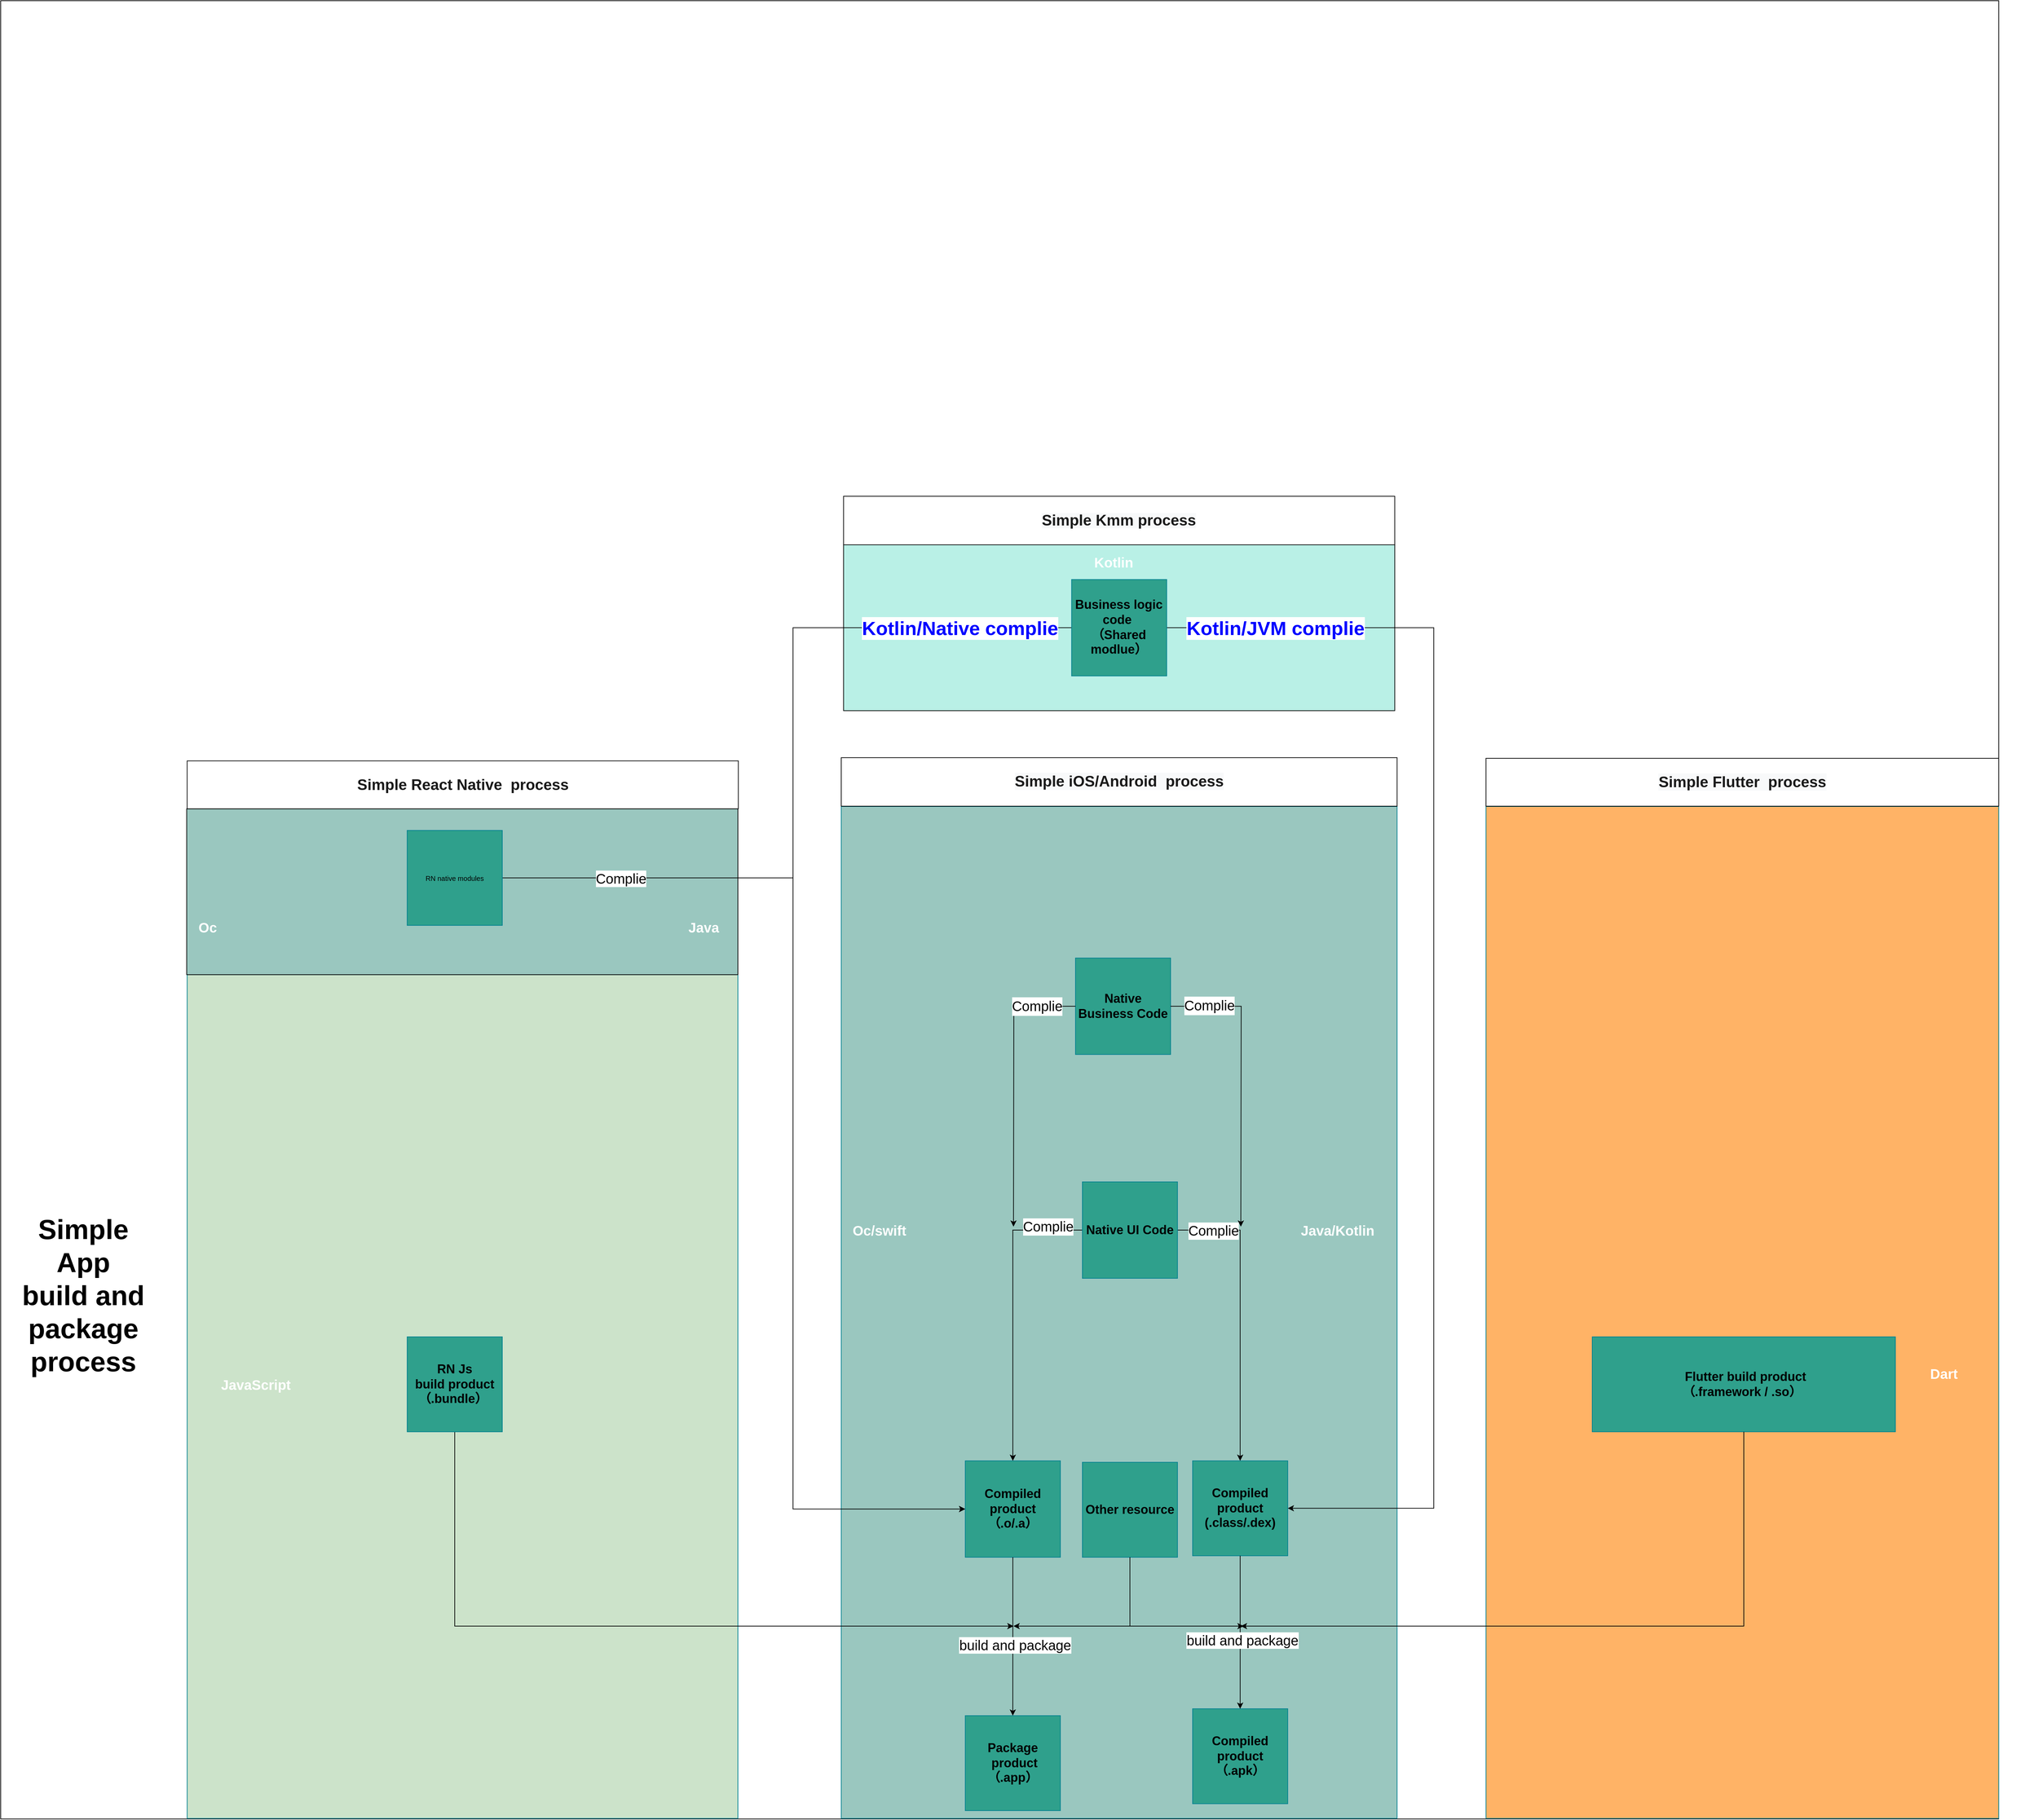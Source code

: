 <mxfile version="14.5.8" type="github">
  <diagram name="Page-1" id="74e2e168-ea6b-b213-b513-2b3c1d86103e">
    <mxGraphModel dx="3753" dy="3033" grid="1" gridSize="10" guides="1" tooltips="1" connect="1" arrows="1" fold="1" page="1" pageScale="1" pageWidth="1100" pageHeight="850" background="#FFFFFF" math="0" shadow="0">
      <root>
        <mxCell id="0" />
        <mxCell id="zV7dkoKjgI9M_0pRiy-D-59" parent="0" />
        <mxCell id="jdmbukqVWFfZpZ_Yd1g2-0" value="" style="group" vertex="1" connectable="0" parent="zV7dkoKjgI9M_0pRiy-D-59">
          <mxGeometry x="-480" y="-100" width="2955.79" height="1540" as="geometry" />
        </mxCell>
        <mxCell id="7TCu5U-1uXZLQe100RPo-0" value="" style="whiteSpace=wrap;html=1;" parent="jdmbukqVWFfZpZ_Yd1g2-0" vertex="1">
          <mxGeometry y="-1100" width="2900" height="2640" as="geometry" />
        </mxCell>
        <mxCell id="7TCu5U-1uXZLQe100RPo-2" value="Simple App&lt;br&gt;build and package&lt;br&gt;process" style="text;html=1;strokeColor=none;fillColor=none;align=center;verticalAlign=middle;whiteSpace=wrap;rounded=0;fontSize=40;fontStyle=1" parent="jdmbukqVWFfZpZ_Yd1g2-0" vertex="1">
          <mxGeometry x="10" y="680.605" width="220" height="197.7" as="geometry" />
        </mxCell>
        <mxCell id="zV7dkoKjgI9M_0pRiy-D-212" value="" style="whiteSpace=wrap;html=1;rounded=0;sketch=0;strokeColor=#028090;container=0;align=right;fillColor=#FFB366;" parent="jdmbukqVWFfZpZ_Yd1g2-0" vertex="1">
          <mxGeometry x="2155.79" y="70" width="744.21" height="1469.21" as="geometry" />
        </mxCell>
        <mxCell id="zV7dkoKjgI9M_0pRiy-D-124" value="" style="whiteSpace=wrap;html=1;rounded=0;sketch=0;strokeColor=#028090;fillColor=#CCE3CA;container=0;align=left;" parent="jdmbukqVWFfZpZ_Yd1g2-0" vertex="1">
          <mxGeometry x="270.63" y="314.125" width="799.37" height="1225.089" as="geometry" />
        </mxCell>
        <mxCell id="zV7dkoKjgI9M_0pRiy-D-65" value="" style="whiteSpace=wrap;html=1;rounded=0;sketch=0;strokeColor=#028090;fontColor=#E4FDE1;fillColor=#9AC7BF;container=0;align=right;" parent="jdmbukqVWFfZpZ_Yd1g2-0" vertex="1">
          <mxGeometry x="1220" y="70" width="806.75" height="1469.21" as="geometry" />
        </mxCell>
        <mxCell id="jdmbukqVWFfZpZ_Yd1g2-4" value="" style="whiteSpace=wrap;html=1;fillColor=#9AC7BF;" vertex="1" parent="jdmbukqVWFfZpZ_Yd1g2-0">
          <mxGeometry x="270" y="73.296" width="800" height="240.83" as="geometry" />
        </mxCell>
        <mxCell id="jdmbukqVWFfZpZ_Yd1g2-6" value="&lt;div style=&quot;text-align: right; font-size: 20px;&quot;&gt;&lt;font color=&quot;#ffffff&quot; style=&quot;font-size: 20px;&quot;&gt;&lt;span style=&quot;font-size: 20px&quot;&gt;Java&lt;/span&gt;&lt;/font&gt;&lt;/div&gt;" style="text;html=1;resizable=0;autosize=1;align=center;verticalAlign=middle;points=[];fillColor=none;strokeColor=none;rounded=0;fontSize=20;fontStyle=1" vertex="1" parent="jdmbukqVWFfZpZ_Yd1g2-0">
          <mxGeometry x="990" y="230.359" width="60" height="30" as="geometry" />
        </mxCell>
        <mxCell id="jdmbukqVWFfZpZ_Yd1g2-7" value="&lt;div style=&quot;text-align: right ; font-size: 20px&quot;&gt;&lt;font color=&quot;#ffffff&quot;&gt;Oc&lt;/font&gt;&lt;/div&gt;" style="text;html=1;resizable=0;autosize=1;align=center;verticalAlign=middle;points=[];fillColor=none;strokeColor=none;rounded=0;fontSize=20;fontStyle=1" vertex="1" parent="jdmbukqVWFfZpZ_Yd1g2-0">
          <mxGeometry x="280" y="230.359" width="40" height="30" as="geometry" />
        </mxCell>
        <mxCell id="jdmbukqVWFfZpZ_Yd1g2-72" style="edgeStyle=orthogonalEdgeStyle;rounded=0;orthogonalLoop=1;jettySize=auto;html=1;entryX=0;entryY=0.5;entryDx=0;entryDy=0;startArrow=none;startFill=0;endArrow=classic;endFill=1;fontSize=20;" edge="1" parent="jdmbukqVWFfZpZ_Yd1g2-0" source="jdmbukqVWFfZpZ_Yd1g2-8" target="jdmbukqVWFfZpZ_Yd1g2-14">
          <mxGeometry relative="1" as="geometry">
            <Array as="points">
              <mxPoint x="1150" y="174" />
              <mxPoint x="1150" y="1090" />
            </Array>
          </mxGeometry>
        </mxCell>
        <mxCell id="jdmbukqVWFfZpZ_Yd1g2-73" value="Complie" style="edgeLabel;html=1;align=center;verticalAlign=middle;resizable=0;points=[];fontSize=20;" vertex="1" connectable="0" parent="jdmbukqVWFfZpZ_Yd1g2-72">
          <mxGeometry x="0.131" y="2" relative="1" as="geometry">
            <mxPoint x="-252" y="-475.66" as="offset" />
          </mxGeometry>
        </mxCell>
        <mxCell id="jdmbukqVWFfZpZ_Yd1g2-8" value="RN native modules" style="whiteSpace=wrap;html=1;rounded=0;sketch=0;strokeColor=#028090;fontSize=10;fontColor=#000000;fillColor=#2FA08C;container=0;" vertex="1" parent="jdmbukqVWFfZpZ_Yd1g2-0">
          <mxGeometry x="589.998" y="104.708" width="138.046" height="137.859" as="geometry" />
        </mxCell>
        <mxCell id="jdmbukqVWFfZpZ_Yd1g2-53" style="edgeStyle=orthogonalEdgeStyle;rounded=0;orthogonalLoop=1;jettySize=auto;html=1;fontSize=20;endArrow=classic;endFill=1;" edge="1" parent="jdmbukqVWFfZpZ_Yd1g2-0" source="jdmbukqVWFfZpZ_Yd1g2-10">
          <mxGeometry relative="1" as="geometry">
            <mxPoint x="1470" y="1260" as="targetPoint" />
            <Array as="points">
              <mxPoint x="659" y="1260" />
            </Array>
          </mxGeometry>
        </mxCell>
        <mxCell id="jdmbukqVWFfZpZ_Yd1g2-10" value="RN Js build&amp;nbsp;product&lt;br style=&quot;font-size: 18px;&quot;&gt;（.bundle）&amp;nbsp;" style="whiteSpace=wrap;html=1;rounded=0;sketch=0;strokeColor=#028090;fontSize=18;fontColor=#000000;fillColor=#2FA08C;container=0;fontStyle=1" vertex="1" parent="jdmbukqVWFfZpZ_Yd1g2-0">
          <mxGeometry x="589.998" y="839.998" width="138.046" height="137.859" as="geometry" />
        </mxCell>
        <mxCell id="jdmbukqVWFfZpZ_Yd1g2-11" value="&lt;div style=&quot;text-align: right ; font-size: 20px&quot;&gt;&lt;font color=&quot;#ffffff&quot;&gt;Oc/swift&lt;/font&gt;&lt;/div&gt;" style="text;html=1;resizable=0;autosize=1;align=center;verticalAlign=middle;points=[];fillColor=none;strokeColor=none;rounded=0;fontSize=20;fontStyle=1" vertex="1" parent="jdmbukqVWFfZpZ_Yd1g2-0">
          <mxGeometry x="1230" y="669.999" width="90" height="30" as="geometry" />
        </mxCell>
        <mxCell id="jdmbukqVWFfZpZ_Yd1g2-12" value="&lt;div style=&quot;text-align: right ; font-size: 20px&quot;&gt;&lt;font color=&quot;#ffffff&quot; style=&quot;font-size: 20px&quot;&gt;&lt;span style=&quot;font-size: 20px&quot;&gt;Java/Kotlin&lt;/span&gt;&lt;/font&gt;&lt;/div&gt;" style="text;html=1;resizable=0;autosize=1;align=center;verticalAlign=middle;points=[];fillColor=none;strokeColor=none;rounded=0;fontSize=20;fontStyle=1" vertex="1" parent="jdmbukqVWFfZpZ_Yd1g2-0">
          <mxGeometry x="1880" y="669.999" width="120" height="30" as="geometry" />
        </mxCell>
        <mxCell id="jdmbukqVWFfZpZ_Yd1g2-54" value="&lt;div style=&quot;text-align: right ; font-size: 20px&quot;&gt;&lt;font color=&quot;#ffffff&quot;&gt;JavaScript&lt;/font&gt;&lt;/div&gt;" style="text;html=1;resizable=0;autosize=1;align=center;verticalAlign=middle;points=[];fillColor=none;strokeColor=none;rounded=0;fontSize=20;fontStyle=1" vertex="1" parent="jdmbukqVWFfZpZ_Yd1g2-0">
          <mxGeometry x="310" y="893.929" width="120" height="30" as="geometry" />
        </mxCell>
        <mxCell id="jdmbukqVWFfZpZ_Yd1g2-55" value="&lt;div style=&quot;text-align: right ; font-size: 20px&quot;&gt;&lt;font color=&quot;#ffffff&quot;&gt;Dart&lt;/font&gt;&lt;/div&gt;" style="text;html=1;resizable=0;autosize=1;align=center;verticalAlign=middle;points=[];fillColor=none;strokeColor=none;rounded=0;fontSize=20;fontStyle=1" vertex="1" parent="jdmbukqVWFfZpZ_Yd1g2-0">
          <mxGeometry x="2790" y="878.309" width="60" height="30" as="geometry" />
        </mxCell>
        <mxCell id="jdmbukqVWFfZpZ_Yd1g2-56" value="&amp;nbsp;Flutter build&amp;nbsp;product&lt;br style=&quot;font-size: 18px;&quot;&gt;（.framework / .so）&amp;nbsp;" style="whiteSpace=wrap;html=1;rounded=0;sketch=0;strokeColor=#028090;fontSize=18;fontColor=#000000;fillColor=#2FA08C;container=0;fontStyle=1" vertex="1" parent="jdmbukqVWFfZpZ_Yd1g2-0">
          <mxGeometry x="2310" y="840" width="440" height="137.86" as="geometry" />
        </mxCell>
        <mxCell id="jdmbukqVWFfZpZ_Yd1g2-14" value="&lt;font style=&quot;font-size: 18px&quot;&gt;&lt;b&gt;Compiled product&lt;br&gt;（.o/.a）&lt;/b&gt;&lt;/font&gt;" style="whiteSpace=wrap;html=1;rounded=0;sketch=0;strokeColor=#028090;fontSize=10;fontColor=#000000;fillColor=#2FA08C;container=0;" vertex="1" parent="jdmbukqVWFfZpZ_Yd1g2-0">
          <mxGeometry x="1400" y="1020" width="138.05" height="140" as="geometry" />
        </mxCell>
        <mxCell id="jdmbukqVWFfZpZ_Yd1g2-15" value="Compiled product&lt;br style=&quot;font-size: 18px;&quot;&gt;(.class/.dex)" style="whiteSpace=wrap;html=1;rounded=0;sketch=0;strokeColor=#028090;fontSize=18;fontColor=#000000;fillColor=#2FA08C;container=0;fontStyle=1" vertex="1" parent="jdmbukqVWFfZpZ_Yd1g2-0">
          <mxGeometry x="1729.998" y="1019.998" width="138.046" height="137.859" as="geometry" />
        </mxCell>
        <mxCell id="jdmbukqVWFfZpZ_Yd1g2-16" value="Package&lt;br style=&quot;font-size: 18px;&quot;&gt;&amp;nbsp;product&lt;br style=&quot;font-size: 18px;&quot;&gt;（.app）" style="whiteSpace=wrap;html=1;rounded=0;sketch=0;strokeColor=#028090;fontSize=18;fontColor=#000000;fillColor=#2FA08C;container=0;fontStyle=1" vertex="1" parent="jdmbukqVWFfZpZ_Yd1g2-0">
          <mxGeometry x="1399.998" y="1389.998" width="138.046" height="137.859" as="geometry" />
        </mxCell>
        <mxCell id="jdmbukqVWFfZpZ_Yd1g2-18" style="edgeStyle=orthogonalEdgeStyle;rounded=0;orthogonalLoop=1;jettySize=auto;html=1;fontSize=20;" edge="1" parent="jdmbukqVWFfZpZ_Yd1g2-0" source="jdmbukqVWFfZpZ_Yd1g2-14" target="jdmbukqVWFfZpZ_Yd1g2-16">
          <mxGeometry x="919.998" y="971.788" as="geometry" />
        </mxCell>
        <mxCell id="jdmbukqVWFfZpZ_Yd1g2-19" value="build and package&lt;br&gt;" style="edgeLabel;html=1;align=center;verticalAlign=middle;resizable=0;points=[];fontSize=20;" vertex="1" connectable="0" parent="jdmbukqVWFfZpZ_Yd1g2-18">
          <mxGeometry x="0.1" y="3" relative="1" as="geometry">
            <mxPoint as="offset" />
          </mxGeometry>
        </mxCell>
        <mxCell id="jdmbukqVWFfZpZ_Yd1g2-17" value="Compiled product&lt;br style=&quot;font-size: 18px;&quot;&gt;（.apk）" style="whiteSpace=wrap;html=1;rounded=0;sketch=0;strokeColor=#028090;fontSize=18;fontColor=#000000;fillColor=#2FA08C;container=0;fontStyle=1" vertex="1" parent="jdmbukqVWFfZpZ_Yd1g2-0">
          <mxGeometry x="1729.998" y="1379.998" width="138.046" height="137.859" as="geometry" />
        </mxCell>
        <mxCell id="jdmbukqVWFfZpZ_Yd1g2-20" style="edgeStyle=orthogonalEdgeStyle;rounded=0;orthogonalLoop=1;jettySize=auto;html=1;fontSize=20;exitX=0.5;exitY=1;exitDx=0;exitDy=0;" edge="1" parent="jdmbukqVWFfZpZ_Yd1g2-0" source="jdmbukqVWFfZpZ_Yd1g2-15" target="jdmbukqVWFfZpZ_Yd1g2-17">
          <mxGeometry x="919.998" y="971.788" as="geometry">
            <mxPoint x="1798.02" y="1209.65" as="sourcePoint" />
            <mxPoint x="1798.02" y="1329.648" as="targetPoint" />
          </mxGeometry>
        </mxCell>
        <mxCell id="jdmbukqVWFfZpZ_Yd1g2-21" value="build and package&lt;br&gt;" style="edgeLabel;html=1;align=center;verticalAlign=middle;resizable=0;points=[];fontSize=20;" vertex="1" connectable="0" parent="jdmbukqVWFfZpZ_Yd1g2-20">
          <mxGeometry x="0.1" y="3" relative="1" as="geometry">
            <mxPoint as="offset" />
          </mxGeometry>
        </mxCell>
        <mxCell id="jdmbukqVWFfZpZ_Yd1g2-62" style="edgeStyle=orthogonalEdgeStyle;rounded=0;orthogonalLoop=1;jettySize=auto;html=1;fontSize=20;startArrow=classic;startFill=1;" edge="1" parent="jdmbukqVWFfZpZ_Yd1g2-0">
          <mxGeometry relative="1" as="geometry">
            <mxPoint x="1470" y="1260" as="targetPoint" />
            <mxPoint x="1804.02" y="1260" as="sourcePoint" />
            <Array as="points">
              <mxPoint x="1643.02" y="1260" />
            </Array>
          </mxGeometry>
        </mxCell>
        <mxCell id="jdmbukqVWFfZpZ_Yd1g2-67" value="Other resource" style="whiteSpace=wrap;html=1;rounded=0;sketch=0;strokeColor=#028090;fontSize=18;fontColor=#000000;fillColor=#2FA08C;container=0;fontStyle=1" vertex="1" parent="jdmbukqVWFfZpZ_Yd1g2-0">
          <mxGeometry x="1569.998" y="1022.138" width="138.046" height="137.859" as="geometry" />
        </mxCell>
        <mxCell id="jdmbukqVWFfZpZ_Yd1g2-9" value="" style="whiteSpace=wrap;html=1;fillColor=#B9F0E6;" vertex="1" parent="jdmbukqVWFfZpZ_Yd1g2-0">
          <mxGeometry x="1223.38" y="-310" width="800" height="240.83" as="geometry" />
        </mxCell>
        <mxCell id="jdmbukqVWFfZpZ_Yd1g2-13" value="&lt;span style=&quot;color: rgb(26 , 26 , 26) ; font-family: &amp;#34;helvetica&amp;#34; ; font-style: normal ; letter-spacing: normal ; text-align: center ; text-indent: 0px ; text-transform: none ; word-spacing: 0px ; background-color: rgb(248 , 249 , 250) ; display: inline ; float: none&quot;&gt;&lt;font style=&quot;font-size: 22px&quot;&gt;Simple Kmm&amp;nbsp;process&lt;/font&gt;&lt;/span&gt;" style="whiteSpace=wrap;html=1;rounded=0;sketch=0;fontSize=20;fontColor=#FFFFFF;fillColor=#FFFFFF;container=0;fontStyle=1" vertex="1" parent="jdmbukqVWFfZpZ_Yd1g2-0">
          <mxGeometry x="1223.38" y="-380.48" width="800" height="70.48" as="geometry" />
        </mxCell>
        <mxCell id="jdmbukqVWFfZpZ_Yd1g2-79" style="edgeStyle=orthogonalEdgeStyle;rounded=0;orthogonalLoop=1;jettySize=auto;html=1;startArrow=none;startFill=0;endArrow=classic;endFill=1;fontSize=18;" edge="1" parent="jdmbukqVWFfZpZ_Yd1g2-0" source="jdmbukqVWFfZpZ_Yd1g2-77" target="jdmbukqVWFfZpZ_Yd1g2-15">
          <mxGeometry relative="1" as="geometry" />
        </mxCell>
        <mxCell id="jdmbukqVWFfZpZ_Yd1g2-84" value="&lt;span style=&quot;font-size: 20px&quot;&gt;Complie&lt;/span&gt;" style="edgeLabel;html=1;align=center;verticalAlign=middle;resizable=0;points=[];fontSize=18;" vertex="1" connectable="0" parent="jdmbukqVWFfZpZ_Yd1g2-79">
          <mxGeometry x="0.009" y="3" relative="1" as="geometry">
            <mxPoint x="-42" y="-123.44" as="offset" />
          </mxGeometry>
        </mxCell>
        <mxCell id="jdmbukqVWFfZpZ_Yd1g2-82" style="edgeStyle=orthogonalEdgeStyle;rounded=0;orthogonalLoop=1;jettySize=auto;html=1;startArrow=none;startFill=0;endArrow=classic;endFill=1;fontSize=18;" edge="1" parent="jdmbukqVWFfZpZ_Yd1g2-0" source="jdmbukqVWFfZpZ_Yd1g2-77" target="jdmbukqVWFfZpZ_Yd1g2-14">
          <mxGeometry relative="1" as="geometry" />
        </mxCell>
        <mxCell id="jdmbukqVWFfZpZ_Yd1g2-83" value="&lt;span style=&quot;font-size: 20px&quot;&gt;Complie&lt;/span&gt;" style="edgeLabel;html=1;align=center;verticalAlign=middle;resizable=0;points=[];fontSize=18;" vertex="1" connectable="0" parent="jdmbukqVWFfZpZ_Yd1g2-82">
          <mxGeometry x="-0.033" y="7" relative="1" as="geometry">
            <mxPoint x="44" y="-115" as="offset" />
          </mxGeometry>
        </mxCell>
        <mxCell id="jdmbukqVWFfZpZ_Yd1g2-77" value="&lt;span style=&quot;font-size: 18px&quot;&gt;&lt;b&gt;Native UI Code&lt;/b&gt;&lt;/span&gt;" style="whiteSpace=wrap;html=1;rounded=0;sketch=0;strokeColor=#028090;fontSize=10;fontColor=#000000;fillColor=#2FA08C;container=0;" vertex="1" parent="jdmbukqVWFfZpZ_Yd1g2-0">
          <mxGeometry x="1570" y="615" width="138.05" height="140" as="geometry" />
        </mxCell>
        <mxCell id="jdmbukqVWFfZpZ_Yd1g2-75" value="&lt;div style=&quot;text-align: right ; font-size: 20px&quot;&gt;&lt;font color=&quot;#ffffff&quot; style=&quot;font-size: 20px&quot;&gt;&lt;span style=&quot;font-size: 20px&quot;&gt;Kotlin&lt;/span&gt;&lt;/font&gt;&lt;/div&gt;" style="text;html=1;resizable=0;autosize=1;align=center;verticalAlign=middle;points=[];fillColor=none;strokeColor=none;rounded=0;fontSize=20;fontStyle=1" vertex="1" parent="jdmbukqVWFfZpZ_Yd1g2-0">
          <mxGeometry x="1580" y="-300.001" width="70" height="30" as="geometry" />
        </mxCell>
        <mxCell id="jdmbukqVWFfZpZ_Yd1g2-91" value="&lt;span style=&quot;font-size: 18px&quot;&gt;&lt;b&gt;Native Business Code&lt;/b&gt;&lt;/span&gt;" style="whiteSpace=wrap;html=1;rounded=0;sketch=0;strokeColor=#028090;fontSize=10;fontColor=#000000;fillColor=#2FA08C;container=0;" vertex="1" parent="jdmbukqVWFfZpZ_Yd1g2-0">
          <mxGeometry x="1560" y="290" width="138.05" height="140" as="geometry" />
        </mxCell>
        <mxCell id="zV7dkoKjgI9M_0pRiy-D-214" value="&lt;span style=&quot;color: rgb(26, 26, 26); font-family: helvetica; font-size: 22px; font-style: normal; letter-spacing: normal; text-align: center; text-indent: 0px; text-transform: none; word-spacing: 0px; background-color: rgb(248, 249, 250); display: inline; float: none;&quot;&gt;Simple Flutter&amp;nbsp; process&lt;/span&gt;" style="whiteSpace=wrap;html=1;rounded=0;sketch=0;fontSize=22;fontColor=#FFFFFF;fillColor=#FFFFFF;container=0;fontStyle=1" parent="jdmbukqVWFfZpZ_Yd1g2-0" vertex="1">
          <mxGeometry x="2155.79" width="744.21" height="69.56" as="geometry" />
        </mxCell>
        <mxCell id="zV7dkoKjgI9M_0pRiy-D-120" value="&lt;span style=&quot;color: rgb(26, 26, 26); font-family: helvetica; font-size: 22px; font-style: normal; letter-spacing: normal; text-align: center; text-indent: 0px; text-transform: none; word-spacing: 0px; background-color: rgb(248, 249, 250); display: inline; float: none;&quot;&gt;Simple iOS/Android&amp;nbsp; process&lt;/span&gt;" style="whiteSpace=wrap;html=1;rounded=0;sketch=0;fontSize=22;fontColor=#FFFFFF;fillColor=#FFFFFF;container=0;fontStyle=1" parent="jdmbukqVWFfZpZ_Yd1g2-0" vertex="1">
          <mxGeometry x="1220" y="-0.92" width="806.75" height="70.48" as="geometry" />
        </mxCell>
        <mxCell id="zV7dkoKjgI9M_0pRiy-D-126" value="&lt;span style=&quot;color: rgb(26, 26, 26); font-size: 22px;&quot;&gt;Simple React Native&amp;nbsp; process&lt;/span&gt;" style="whiteSpace=wrap;html=1;rounded=0;sketch=0;fontSize=22;fontColor=#FFFFFF;fillColor=#FFFFFF;container=0;fontStyle=1" parent="jdmbukqVWFfZpZ_Yd1g2-0" vertex="1">
          <mxGeometry x="270.63" y="3.74" width="800" height="69.56" as="geometry" />
        </mxCell>
        <mxCell id="jdmbukqVWFfZpZ_Yd1g2-68" style="edgeStyle=orthogonalEdgeStyle;rounded=0;orthogonalLoop=1;jettySize=auto;html=1;startArrow=none;startFill=0;endArrow=none;endFill=0;fontSize=20;" edge="1" parent="zV7dkoKjgI9M_0pRiy-D-59" source="jdmbukqVWFfZpZ_Yd1g2-67">
          <mxGeometry relative="1" as="geometry">
            <mxPoint x="1159.021" y="1160" as="targetPoint" />
          </mxGeometry>
        </mxCell>
        <mxCell id="jdmbukqVWFfZpZ_Yd1g2-71" style="edgeStyle=orthogonalEdgeStyle;rounded=0;orthogonalLoop=1;jettySize=auto;html=1;startArrow=none;startFill=0;endArrow=classic;endFill=1;fontSize=20;" edge="1" parent="zV7dkoKjgI9M_0pRiy-D-59" source="jdmbukqVWFfZpZ_Yd1g2-56">
          <mxGeometry relative="1" as="geometry">
            <mxPoint x="1320" y="1160" as="targetPoint" />
            <Array as="points">
              <mxPoint x="2050" y="1160" />
            </Array>
          </mxGeometry>
        </mxCell>
        <mxCell id="jdmbukqVWFfZpZ_Yd1g2-74" value="&lt;div style=&quot;text-align: right ; font-size: 20px&quot;&gt;&lt;br&gt;&lt;/div&gt;" style="text;html=1;resizable=0;autosize=1;align=center;verticalAlign=middle;points=[];fillColor=none;strokeColor=none;rounded=0;fontSize=20;fontStyle=1" vertex="1" parent="zV7dkoKjgI9M_0pRiy-D-59">
          <mxGeometry x="795" y="-304.581" width="20" height="30" as="geometry" />
        </mxCell>
        <mxCell id="jdmbukqVWFfZpZ_Yd1g2-87" style="edgeStyle=orthogonalEdgeStyle;rounded=0;orthogonalLoop=1;jettySize=auto;html=1;startArrow=none;startFill=0;endArrow=classic;endFill=1;fontSize=18;entryX=1;entryY=0.5;entryDx=0;entryDy=0;" edge="1" parent="zV7dkoKjgI9M_0pRiy-D-59" source="jdmbukqVWFfZpZ_Yd1g2-85" target="jdmbukqVWFfZpZ_Yd1g2-15">
          <mxGeometry relative="1" as="geometry">
            <Array as="points">
              <mxPoint x="1600" y="-289" />
              <mxPoint x="1600" y="989" />
            </Array>
          </mxGeometry>
        </mxCell>
        <mxCell id="jdmbukqVWFfZpZ_Yd1g2-90" value="Kotlin/JVM complie" style="edgeLabel;html=1;align=center;verticalAlign=middle;resizable=0;points=[];fontSize=28;fontColor=#0000FF;fontStyle=1" vertex="1" connectable="0" parent="jdmbukqVWFfZpZ_Yd1g2-87">
          <mxGeometry x="-0.923" y="6" relative="1" as="geometry">
            <mxPoint x="85.1" y="5.92" as="offset" />
          </mxGeometry>
        </mxCell>
        <mxCell id="jdmbukqVWFfZpZ_Yd1g2-88" style="edgeStyle=orthogonalEdgeStyle;rounded=0;orthogonalLoop=1;jettySize=auto;html=1;startArrow=none;startFill=0;endArrow=classic;endFill=1;fontSize=18;entryX=0;entryY=0.5;entryDx=0;entryDy=0;" edge="1" parent="zV7dkoKjgI9M_0pRiy-D-59" source="jdmbukqVWFfZpZ_Yd1g2-85" target="jdmbukqVWFfZpZ_Yd1g2-14">
          <mxGeometry relative="1" as="geometry">
            <mxPoint x="870" y="990" as="targetPoint" />
            <Array as="points">
              <mxPoint x="670" y="-289" />
              <mxPoint x="670" y="990" />
            </Array>
          </mxGeometry>
        </mxCell>
        <mxCell id="jdmbukqVWFfZpZ_Yd1g2-89" value="Kotlin/Native complie" style="edgeLabel;html=1;align=center;verticalAlign=middle;resizable=0;points=[];fontSize=28;fontColor=#0000FF;fontStyle=1" vertex="1" connectable="0" parent="jdmbukqVWFfZpZ_Yd1g2-88">
          <mxGeometry x="-0.841" y="-4" relative="1" as="geometry">
            <mxPoint x="-9.35" y="3.92" as="offset" />
          </mxGeometry>
        </mxCell>
        <mxCell id="jdmbukqVWFfZpZ_Yd1g2-85" value="&lt;span style=&quot;font-size: 18px&quot;&gt;&lt;b&gt;Business logic code&lt;/b&gt;&lt;/span&gt;&lt;b style=&quot;font-size: 18px&quot;&gt;&amp;nbsp;&lt;br&gt;（Shared modlue）&lt;br&gt;&lt;/b&gt;" style="whiteSpace=wrap;html=1;rounded=0;sketch=0;strokeColor=#028090;fontSize=10;fontColor=#000000;fillColor=#2FA08C;container=0;" vertex="1" parent="zV7dkoKjgI9M_0pRiy-D-59">
          <mxGeometry x="1074.35" y="-359.59" width="138.05" height="140" as="geometry" />
        </mxCell>
        <mxCell id="jdmbukqVWFfZpZ_Yd1g2-93" style="edgeStyle=orthogonalEdgeStyle;rounded=0;orthogonalLoop=1;jettySize=auto;html=1;startArrow=none;startFill=0;endArrow=classic;endFill=1;fontSize=22;" edge="1" parent="zV7dkoKjgI9M_0pRiy-D-59" source="jdmbukqVWFfZpZ_Yd1g2-91">
          <mxGeometry relative="1" as="geometry">
            <mxPoint x="990" y="580" as="targetPoint" />
          </mxGeometry>
        </mxCell>
        <mxCell id="jdmbukqVWFfZpZ_Yd1g2-96" value="&lt;span style=&quot;font-size: 20px&quot;&gt;Complie&lt;/span&gt;" style="edgeLabel;html=1;align=center;verticalAlign=middle;resizable=0;points=[];fontSize=22;" vertex="1" connectable="0" parent="jdmbukqVWFfZpZ_Yd1g2-93">
          <mxGeometry x="-0.729" y="-1" relative="1" as="geometry">
            <mxPoint x="-1" y="1" as="offset" />
          </mxGeometry>
        </mxCell>
        <mxCell id="jdmbukqVWFfZpZ_Yd1g2-94" style="edgeStyle=orthogonalEdgeStyle;rounded=0;orthogonalLoop=1;jettySize=auto;html=1;startArrow=none;startFill=0;endArrow=classic;endFill=1;fontSize=22;" edge="1" parent="zV7dkoKjgI9M_0pRiy-D-59" source="jdmbukqVWFfZpZ_Yd1g2-91">
          <mxGeometry relative="1" as="geometry">
            <mxPoint x="1320" y="580" as="targetPoint" />
          </mxGeometry>
        </mxCell>
        <mxCell id="jdmbukqVWFfZpZ_Yd1g2-97" value="&lt;span style=&quot;font-size: 20px&quot;&gt;Complie&lt;/span&gt;" style="edgeLabel;html=1;align=center;verticalAlign=middle;resizable=0;points=[];fontSize=22;" vertex="1" connectable="0" parent="jdmbukqVWFfZpZ_Yd1g2-94">
          <mxGeometry x="-0.732" relative="1" as="geometry">
            <mxPoint x="-1" y="-1" as="offset" />
          </mxGeometry>
        </mxCell>
      </root>
    </mxGraphModel>
  </diagram>
</mxfile>
